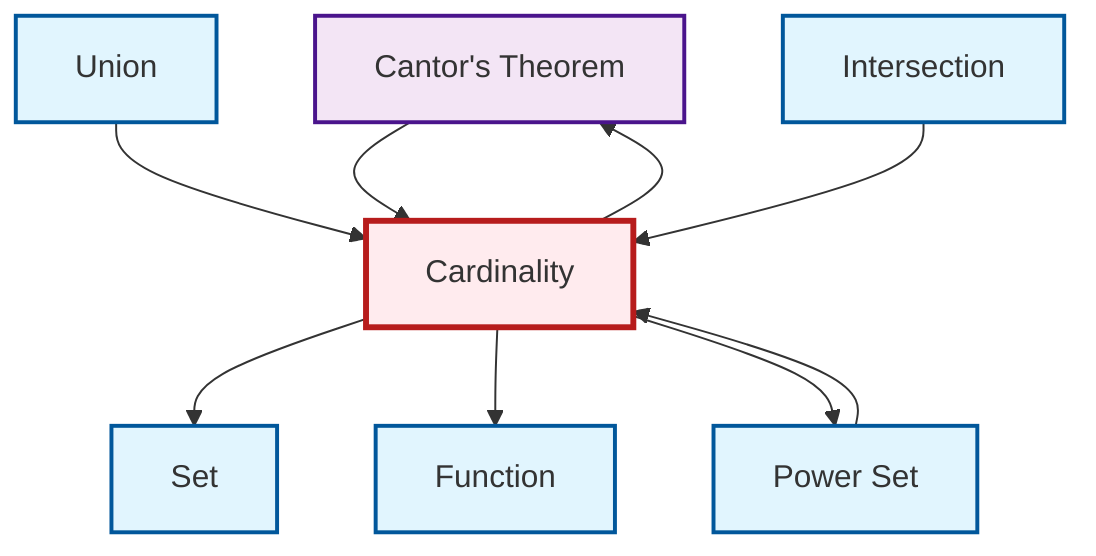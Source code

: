 graph TD
    classDef definition fill:#e1f5fe,stroke:#01579b,stroke-width:2px
    classDef theorem fill:#f3e5f5,stroke:#4a148c,stroke-width:2px
    classDef axiom fill:#fff3e0,stroke:#e65100,stroke-width:2px
    classDef example fill:#e8f5e9,stroke:#1b5e20,stroke-width:2px
    classDef current fill:#ffebee,stroke:#b71c1c,stroke-width:3px
    thm-cantor["Cantor's Theorem"]:::theorem
    def-function["Function"]:::definition
    def-power-set["Power Set"]:::definition
    def-set["Set"]:::definition
    def-cardinality["Cardinality"]:::definition
    def-intersection["Intersection"]:::definition
    def-union["Union"]:::definition
    def-union --> def-cardinality
    def-cardinality --> def-set
    thm-cantor --> def-cardinality
    def-cardinality --> def-function
    def-cardinality --> def-power-set
    def-power-set --> def-cardinality
    def-intersection --> def-cardinality
    def-cardinality --> thm-cantor
    class def-cardinality current